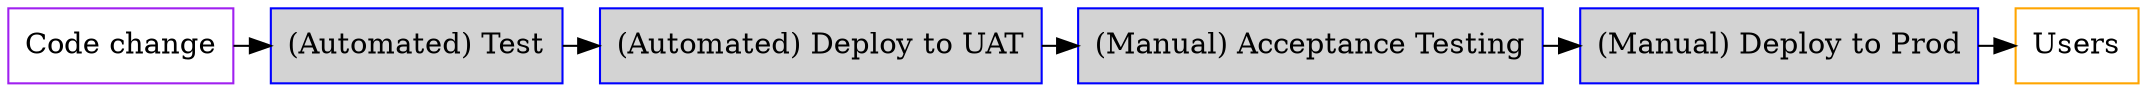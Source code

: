 digraph G {
  node [ shape = box ];

  code [ label = "Code change"      color = purple style = filled fillcolor = white ]

  subgraph pipeline {
    style = filled;
    color = lightgrey;
    test [ label = "(Automated) Test" color = blue style = filled fillcolor = lightgrey ]
    deploy_uat [ label = "(Automated) Deploy to UAT" color = blue style = filled fillcolor = lightgrey ]
    uat_test [ label = "(Manual) Acceptance Testing" color = blue style = filled fillcolor = lightgrey ]
    deploy_prod [ label = "(Manual) Deploy to Prod" color = blue style = filled fillcolor = lightgrey ]
    test -> deploy_uat -> uat_test -> deploy_prod [constraint=false]; 
    label = "CI/CD Pipeline";
  }

  users [ label = "Users"      color = orange style = filled fillcolor = white ]

  code -> test [constraint=false];
  deploy_prod -> users [constraint=false]; 
}
